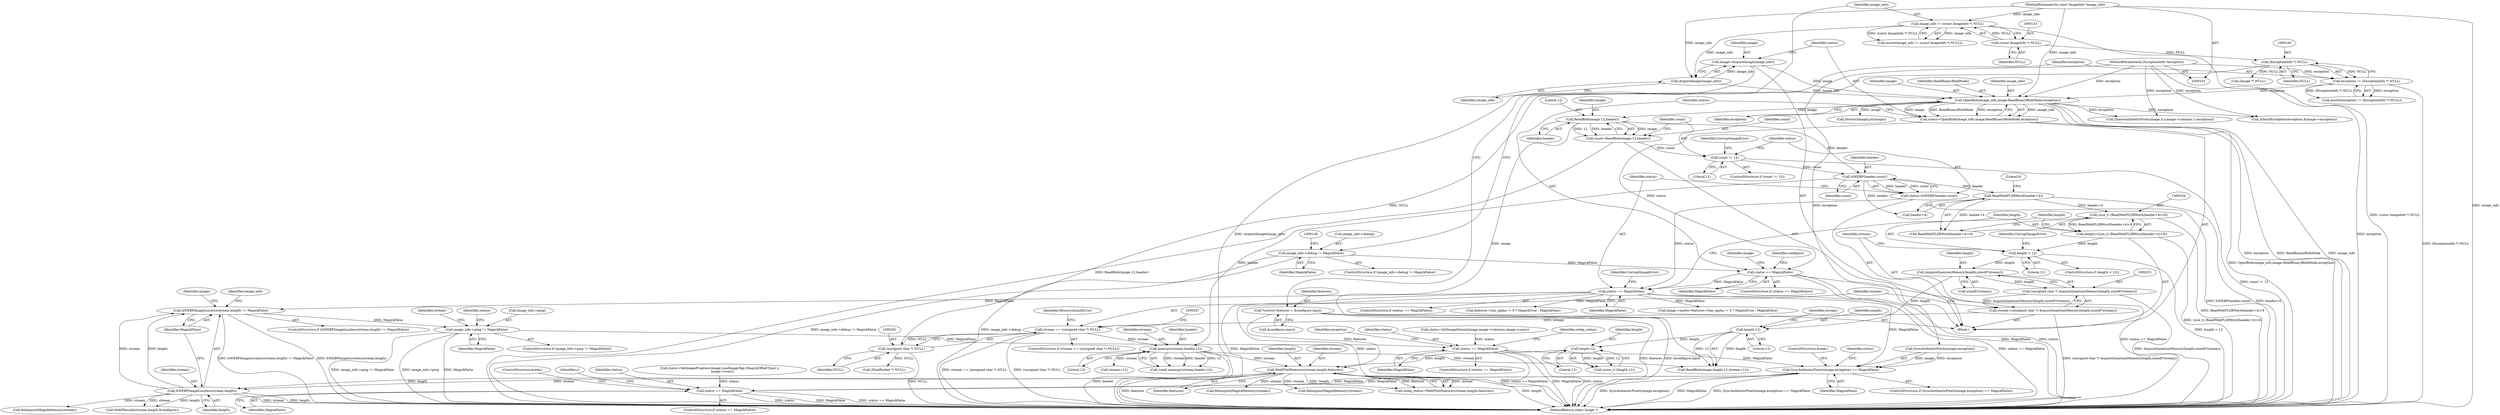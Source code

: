 digraph "0_ImageMagick_f6e9d0d9955e85bdd7540b251cd50d598dacc5e6_73@pointer" {
"1000351" [label="(Call,image_info->ping != MagickFalse)"];
"1000340" [label="(Call,IsWEBPImageLossless(stream,length) != MagickFalse)"];
"1000341" [label="(Call,IsWEBPImageLossless(stream,length))"];
"1000295" [label="(Call,WebPGetFeatures(stream,length,features))"];
"1000268" [label="(Call,memcpy(stream,header,12))"];
"1000258" [label="(Call,stream == (unsigned char *) NULL)"];
"1000248" [label="(Call,stream=(unsigned char *) AcquireQuantumMemory(length,sizeof(*stream)))"];
"1000250" [label="(Call,(unsigned char *) AcquireQuantumMemory(length,sizeof(*stream)))"];
"1000252" [label="(Call,AcquireQuantumMemory(length,sizeof(*stream)))"];
"1000242" [label="(Call,length < 12)"];
"1000231" [label="(Call,length=(size_t) (ReadWebPLSBWord(header+4)+8))"];
"1000233" [label="(Call,(size_t) (ReadWebPLSBWord(header+4)+8))"];
"1000236" [label="(Call,ReadWebPLSBWord(header+4))"];
"1000221" [label="(Call,IsWEBP(header,count))"];
"1000208" [label="(Call,ReadBlob(image,12,header))"];
"1000174" [label="(Call,OpenBlob(image_info,image,ReadBinaryBlobMode,exception))"];
"1000170" [label="(Call,AcquireImage(image_info))"];
"1000130" [label="(Call,image_info != (const ImageInfo *) NULL)"];
"1000102" [label="(MethodParameterIn,const ImageInfo *image_info)"];
"1000132" [label="(Call,(const ImageInfo *) NULL)"];
"1000168" [label="(Call,image=AcquireImage(image_info))"];
"1000157" [label="(Call,exception != (ExceptionInfo *) NULL)"];
"1000103" [label="(MethodParameterIn,ExceptionInfo *exception)"];
"1000159" [label="(Call,(ExceptionInfo *) NULL)"];
"1000213" [label="(Call,count != 12)"];
"1000206" [label="(Call,count=ReadBlob(image,12,header))"];
"1000260" [label="(Call,(unsigned char *) NULL)"];
"1000287" [label="(Call,length-12)"];
"1000276" [label="(Call,length-12)"];
"1000123" [label="(Call,*restrict features = &configure.input)"];
"1000225" [label="(Call,status == MagickFalse)"];
"1000219" [label="(Call,status=IsWEBP(header,count))"];
"1000180" [label="(Call,status == MagickFalse)"];
"1000172" [label="(Call,status=OpenBlob(image_info,image,ReadBinaryBlobMode,exception))"];
"1000142" [label="(Call,image_info->debug != MagickFalse)"];
"1000381" [label="(Call,status == MagickFalse)"];
"1000547" [label="(Call,SyncAuthenticPixels(image,exception) == MagickFalse)"];
"1000565" [label="(Call,status == MagickFalse)"];
"1000547" [label="(Call,SyncAuthenticPixels(image,exception) == MagickFalse)"];
"1000104" [label="(Block,)"];
"1000340" [label="(Call,IsWEBPImageLossless(stream,length) != MagickFalse)"];
"1000225" [label="(Call,status == MagickFalse)"];
"1000276" [label="(Call,length-12)"];
"1000382" [label="(Identifier,status)"];
"1000172" [label="(Call,status=OpenBlob(image_info,image,ReadBinaryBlobMode,exception))"];
"1000178" [label="(Identifier,exception)"];
"1000270" [label="(Identifier,header)"];
"1000130" [label="(Call,image_info != (const ImageInfo *) NULL)"];
"1000103" [label="(MethodParameterIn,ExceptionInfo *exception)"];
"1000268" [label="(Call,memcpy(stream,header,12))"];
"1000132" [label="(Call,(const ImageInfo *) NULL)"];
"1000180" [label="(Call,status == MagickFalse)"];
"1000196" [label="(Identifier,configure)"];
"1000248" [label="(Call,stream=(unsigned char *) AcquireQuantumMemory(length,sizeof(*stream)))"];
"1000351" [label="(Call,image_info->ping != MagickFalse)"];
"1000271" [label="(Literal,12)"];
"1000242" [label="(Call,length < 12)"];
"1000219" [label="(Call,status=IsWEBP(header,count))"];
"1000175" [label="(Identifier,image_info)"];
"1000176" [label="(Identifier,image)"];
"1000131" [label="(Identifier,image_info)"];
"1000215" [label="(Literal,12)"];
"1000567" [label="(Identifier,MagickFalse)"];
"1000260" [label="(Call,(unsigned char *) NULL)"];
"1000546" [label="(ControlStructure,if (SyncAuthenticPixels(image,exception) == MagickFalse))"];
"1000568" [label="(ControlStructure,break;)"];
"1000280" [label="(Identifier,stream)"];
"1000212" [label="(ControlStructure,if (count != 12))"];
"1000490" [label="(Call,QueueAuthenticPixels(image,0,y,image->columns,1,exception))"];
"1000253" [label="(Identifier,length)"];
"1000355" [label="(Identifier,MagickFalse)"];
"1000579" [label="(MethodReturn,static Image *)"];
"1000181" [label="(Identifier,status)"];
"1000262" [label="(Identifier,NULL)"];
"1000226" [label="(Identifier,status)"];
"1000285" [label="(Call,(ssize_t) (length-12))"];
"1000224" [label="(ControlStructure,if (status == MagickFalse))"];
"1000182" [label="(Identifier,MagickFalse)"];
"1000361" [label="(Call,RelinquishMagickMemory(stream))"];
"1000246" [label="(Identifier,CorruptImageError)"];
"1000243" [label="(Identifier,length)"];
"1000240" [label="(Literal,8)"];
"1000551" [label="(Identifier,MagickFalse)"];
"1000331" [label="(Call,features->has_alpha != 0 ? MagickTrue : MagickFalse)"];
"1000222" [label="(Identifier,header)"];
"1000207" [label="(Identifier,count)"];
"1000279" [label="(Call,stream+12)"];
"1000289" [label="(Literal,12)"];
"1000342" [label="(Identifier,stream)"];
"1000502" [label="(Call,(PixelPacket *) NULL)"];
"1000177" [label="(Identifier,ReadBinaryBlobMode)"];
"1000146" [label="(Identifier,MagickFalse)"];
"1000168" [label="(Call,image=AcquireImage(image_info))"];
"1000220" [label="(Identifier,status)"];
"1000161" [label="(Identifier,NULL)"];
"1000156" [label="(Call,assert(exception != (ExceptionInfo *) NULL))"];
"1000548" [label="(Call,SyncAuthenticPixels(image,exception))"];
"1000269" [label="(Identifier,stream)"];
"1000227" [label="(Identifier,MagickFalse)"];
"1000370" [label="(Call,status=SetImageExtent(image,image->columns,image->rows))"];
"1000250" [label="(Call,(unsigned char *) AcquireQuantumMemory(length,sizeof(*stream)))"];
"1000350" [label="(ControlStructure,if (image_info->ping != MagickFalse))"];
"1000297" [label="(Identifier,length)"];
"1000484" [label="(Identifier,y)"];
"1000396" [label="(Call,WebPDecode(stream,length,&configure))"];
"1000125" [label="(Call,&configure.input)"];
"1000295" [label="(Call,WebPGetFeatures(stream,length,features))"];
"1000327" [label="(Call,image->matte=features->has_alpha != 0 ? MagickTrue : MagickFalse)"];
"1000278" [label="(Literal,12)"];
"1000383" [label="(Identifier,MagickFalse)"];
"1000206" [label="(Call,count=ReadBlob(image,12,header))"];
"1000236" [label="(Call,ReadWebPLSBWord(header+4))"];
"1000277" [label="(Identifier,length)"];
"1000343" [label="(Identifier,length)"];
"1000124" [label="(Identifier,features)"];
"1000233" [label="(Call,(size_t) (ReadWebPLSBWord(header+4)+8))"];
"1000158" [label="(Identifier,exception)"];
"1000232" [label="(Identifier,length)"];
"1000274" [label="(Call,ReadBlob(image,length-12,stream+12))"];
"1000358" [label="(Identifier,stream)"];
"1000380" [label="(ControlStructure,if (status == MagickFalse))"];
"1000221" [label="(Call,IsWEBP(header,count))"];
"1000171" [label="(Identifier,image_info)"];
"1000266" [label="(Call,(void) memcpy(stream,header,12))"];
"1000371" [label="(Identifier,status)"];
"1000235" [label="(Call,ReadWebPLSBWord(header+4)+8)"];
"1000129" [label="(Call,assert(image_info != (const ImageInfo *) NULL))"];
"1000554" [label="(Identifier,status)"];
"1000209" [label="(Identifier,image)"];
"1000214" [label="(Identifier,count)"];
"1000353" [label="(Identifier,image_info)"];
"1000249" [label="(Identifier,stream)"];
"1000410" [label="(Call,RelinquishMagickMemory(stream))"];
"1000264" [label="(Identifier,ResourceLimitError)"];
"1000244" [label="(Literal,12)"];
"1000229" [label="(Identifier,CorruptImageError)"];
"1000341" [label="(Call,IsWEBPImageLossless(stream,length))"];
"1000143" [label="(Call,image_info->debug)"];
"1000339" [label="(ControlStructure,if (IsWEBPImageLossless(stream,length) != MagickFalse))"];
"1000170" [label="(Call,AcquireImage(image_info))"];
"1000293" [label="(Call,webp_status=WebPGetFeatures(stream,length,features))"];
"1000186" [label="(Call,DestroyImageList(image))"];
"1000258" [label="(Call,stream == (unsigned char *) NULL)"];
"1000241" [label="(ControlStructure,if (length < 12))"];
"1000223" [label="(Identifier,count)"];
"1000208" [label="(Call,ReadBlob(image,12,header))"];
"1000381" [label="(Call,status == MagickFalse)"];
"1000185" [label="(Identifier,image)"];
"1000565" [label="(Call,status == MagickFalse)"];
"1000157" [label="(Call,exception != (ExceptionInfo *) NULL)"];
"1000211" [label="(Identifier,header)"];
"1000179" [label="(ControlStructure,if (status == MagickFalse))"];
"1000296" [label="(Identifier,stream)"];
"1000552" [label="(ControlStructure,break;)"];
"1000352" [label="(Call,image_info->ping)"];
"1000231" [label="(Call,length=(size_t) (ReadWebPLSBWord(header+4)+8))"];
"1000298" [label="(Identifier,features)"];
"1000566" [label="(Identifier,status)"];
"1000169" [label="(Identifier,image)"];
"1000553" [label="(Call,status=SetImageProgress(image,LoadImageTag,(MagickOffsetType) y,\n      image->rows))"];
"1000259" [label="(Identifier,stream)"];
"1000395" [label="(Identifier,webp_status)"];
"1000575" [label="(Call,RelinquishMagickMemory(stream))"];
"1000386" [label="(Identifier,exception)"];
"1000102" [label="(MethodParameterIn,const ImageInfo *image_info)"];
"1000174" [label="(Call,OpenBlob(image_info,image,ReadBinaryBlobMode,exception))"];
"1000210" [label="(Literal,12)"];
"1000237" [label="(Call,header+4)"];
"1000159" [label="(Call,(ExceptionInfo *) NULL)"];
"1000142" [label="(Call,image_info->debug != MagickFalse)"];
"1000344" [label="(Identifier,MagickFalse)"];
"1000213" [label="(Call,count != 12)"];
"1000217" [label="(Identifier,CorruptImageError)"];
"1000252" [label="(Call,AcquireQuantumMemory(length,sizeof(*stream)))"];
"1000347" [label="(Identifier,image)"];
"1000123" [label="(Call,*restrict features = &configure.input)"];
"1000141" [label="(ControlStructure,if (image_info->debug != MagickFalse))"];
"1000257" [label="(ControlStructure,if (stream == (unsigned char *) NULL))"];
"1000254" [label="(Call,sizeof(*stream))"];
"1000564" [label="(ControlStructure,if (status == MagickFalse))"];
"1000385" [label="(Call,InheritException(exception,&image->exception))"];
"1000189" [label="(Call,(Image *) NULL)"];
"1000287" [label="(Call,length-12)"];
"1000173" [label="(Identifier,status)"];
"1000288" [label="(Identifier,length)"];
"1000134" [label="(Identifier,NULL)"];
"1000351" -> "1000350"  [label="AST: "];
"1000351" -> "1000355"  [label="CFG: "];
"1000352" -> "1000351"  [label="AST: "];
"1000355" -> "1000351"  [label="AST: "];
"1000358" -> "1000351"  [label="CFG: "];
"1000371" -> "1000351"  [label="CFG: "];
"1000351" -> "1000579"  [label="DDG: image_info->ping != MagickFalse"];
"1000351" -> "1000579"  [label="DDG: image_info->ping"];
"1000351" -> "1000579"  [label="DDG: MagickFalse"];
"1000340" -> "1000351"  [label="DDG: MagickFalse"];
"1000351" -> "1000381"  [label="DDG: MagickFalse"];
"1000340" -> "1000339"  [label="AST: "];
"1000340" -> "1000344"  [label="CFG: "];
"1000341" -> "1000340"  [label="AST: "];
"1000344" -> "1000340"  [label="AST: "];
"1000347" -> "1000340"  [label="CFG: "];
"1000353" -> "1000340"  [label="CFG: "];
"1000340" -> "1000579"  [label="DDG: IsWEBPImageLossless(stream,length) != MagickFalse"];
"1000340" -> "1000579"  [label="DDG: IsWEBPImageLossless(stream,length)"];
"1000341" -> "1000340"  [label="DDG: stream"];
"1000341" -> "1000340"  [label="DDG: length"];
"1000225" -> "1000340"  [label="DDG: MagickFalse"];
"1000341" -> "1000343"  [label="CFG: "];
"1000342" -> "1000341"  [label="AST: "];
"1000343" -> "1000341"  [label="AST: "];
"1000344" -> "1000341"  [label="CFG: "];
"1000341" -> "1000579"  [label="DDG: length"];
"1000341" -> "1000579"  [label="DDG: stream"];
"1000295" -> "1000341"  [label="DDG: stream"];
"1000295" -> "1000341"  [label="DDG: length"];
"1000341" -> "1000361"  [label="DDG: stream"];
"1000341" -> "1000396"  [label="DDG: stream"];
"1000341" -> "1000396"  [label="DDG: length"];
"1000295" -> "1000293"  [label="AST: "];
"1000295" -> "1000298"  [label="CFG: "];
"1000296" -> "1000295"  [label="AST: "];
"1000297" -> "1000295"  [label="AST: "];
"1000298" -> "1000295"  [label="AST: "];
"1000293" -> "1000295"  [label="CFG: "];
"1000295" -> "1000579"  [label="DDG: features"];
"1000295" -> "1000579"  [label="DDG: length"];
"1000295" -> "1000293"  [label="DDG: stream"];
"1000295" -> "1000293"  [label="DDG: length"];
"1000295" -> "1000293"  [label="DDG: features"];
"1000268" -> "1000295"  [label="DDG: stream"];
"1000287" -> "1000295"  [label="DDG: length"];
"1000123" -> "1000295"  [label="DDG: features"];
"1000295" -> "1000410"  [label="DDG: stream"];
"1000295" -> "1000575"  [label="DDG: stream"];
"1000268" -> "1000266"  [label="AST: "];
"1000268" -> "1000271"  [label="CFG: "];
"1000269" -> "1000268"  [label="AST: "];
"1000270" -> "1000268"  [label="AST: "];
"1000271" -> "1000268"  [label="AST: "];
"1000266" -> "1000268"  [label="CFG: "];
"1000268" -> "1000579"  [label="DDG: header"];
"1000268" -> "1000266"  [label="DDG: stream"];
"1000268" -> "1000266"  [label="DDG: header"];
"1000268" -> "1000266"  [label="DDG: 12"];
"1000258" -> "1000268"  [label="DDG: stream"];
"1000221" -> "1000268"  [label="DDG: header"];
"1000268" -> "1000274"  [label="DDG: stream"];
"1000268" -> "1000279"  [label="DDG: stream"];
"1000258" -> "1000257"  [label="AST: "];
"1000258" -> "1000260"  [label="CFG: "];
"1000259" -> "1000258"  [label="AST: "];
"1000260" -> "1000258"  [label="AST: "];
"1000264" -> "1000258"  [label="CFG: "];
"1000267" -> "1000258"  [label="CFG: "];
"1000258" -> "1000579"  [label="DDG: (unsigned char *) NULL"];
"1000258" -> "1000579"  [label="DDG: stream == (unsigned char *) NULL"];
"1000248" -> "1000258"  [label="DDG: stream"];
"1000260" -> "1000258"  [label="DDG: NULL"];
"1000248" -> "1000104"  [label="AST: "];
"1000248" -> "1000250"  [label="CFG: "];
"1000249" -> "1000248"  [label="AST: "];
"1000250" -> "1000248"  [label="AST: "];
"1000259" -> "1000248"  [label="CFG: "];
"1000248" -> "1000579"  [label="DDG: (unsigned char *) AcquireQuantumMemory(length,sizeof(*stream))"];
"1000250" -> "1000248"  [label="DDG: AcquireQuantumMemory(length,sizeof(*stream))"];
"1000250" -> "1000252"  [label="CFG: "];
"1000251" -> "1000250"  [label="AST: "];
"1000252" -> "1000250"  [label="AST: "];
"1000250" -> "1000579"  [label="DDG: AcquireQuantumMemory(length,sizeof(*stream))"];
"1000252" -> "1000250"  [label="DDG: length"];
"1000252" -> "1000254"  [label="CFG: "];
"1000253" -> "1000252"  [label="AST: "];
"1000254" -> "1000252"  [label="AST: "];
"1000242" -> "1000252"  [label="DDG: length"];
"1000252" -> "1000276"  [label="DDG: length"];
"1000242" -> "1000241"  [label="AST: "];
"1000242" -> "1000244"  [label="CFG: "];
"1000243" -> "1000242"  [label="AST: "];
"1000244" -> "1000242"  [label="AST: "];
"1000246" -> "1000242"  [label="CFG: "];
"1000249" -> "1000242"  [label="CFG: "];
"1000242" -> "1000579"  [label="DDG: length < 12"];
"1000231" -> "1000242"  [label="DDG: length"];
"1000231" -> "1000104"  [label="AST: "];
"1000231" -> "1000233"  [label="CFG: "];
"1000232" -> "1000231"  [label="AST: "];
"1000233" -> "1000231"  [label="AST: "];
"1000243" -> "1000231"  [label="CFG: "];
"1000231" -> "1000579"  [label="DDG: (size_t) (ReadWebPLSBWord(header+4)+8)"];
"1000233" -> "1000231"  [label="DDG: ReadWebPLSBWord(header+4)+8"];
"1000233" -> "1000235"  [label="CFG: "];
"1000234" -> "1000233"  [label="AST: "];
"1000235" -> "1000233"  [label="AST: "];
"1000233" -> "1000579"  [label="DDG: ReadWebPLSBWord(header+4)+8"];
"1000236" -> "1000233"  [label="DDG: header+4"];
"1000236" -> "1000235"  [label="AST: "];
"1000236" -> "1000237"  [label="CFG: "];
"1000237" -> "1000236"  [label="AST: "];
"1000240" -> "1000236"  [label="CFG: "];
"1000236" -> "1000579"  [label="DDG: header+4"];
"1000236" -> "1000235"  [label="DDG: header+4"];
"1000221" -> "1000236"  [label="DDG: header"];
"1000221" -> "1000219"  [label="AST: "];
"1000221" -> "1000223"  [label="CFG: "];
"1000222" -> "1000221"  [label="AST: "];
"1000223" -> "1000221"  [label="AST: "];
"1000219" -> "1000221"  [label="CFG: "];
"1000221" -> "1000219"  [label="DDG: header"];
"1000221" -> "1000219"  [label="DDG: count"];
"1000208" -> "1000221"  [label="DDG: header"];
"1000213" -> "1000221"  [label="DDG: count"];
"1000221" -> "1000237"  [label="DDG: header"];
"1000208" -> "1000206"  [label="AST: "];
"1000208" -> "1000211"  [label="CFG: "];
"1000209" -> "1000208"  [label="AST: "];
"1000210" -> "1000208"  [label="AST: "];
"1000211" -> "1000208"  [label="AST: "];
"1000206" -> "1000208"  [label="CFG: "];
"1000208" -> "1000206"  [label="DDG: image"];
"1000208" -> "1000206"  [label="DDG: 12"];
"1000208" -> "1000206"  [label="DDG: header"];
"1000174" -> "1000208"  [label="DDG: image"];
"1000208" -> "1000274"  [label="DDG: image"];
"1000174" -> "1000172"  [label="AST: "];
"1000174" -> "1000178"  [label="CFG: "];
"1000175" -> "1000174"  [label="AST: "];
"1000176" -> "1000174"  [label="AST: "];
"1000177" -> "1000174"  [label="AST: "];
"1000178" -> "1000174"  [label="AST: "];
"1000172" -> "1000174"  [label="CFG: "];
"1000174" -> "1000579"  [label="DDG: exception"];
"1000174" -> "1000579"  [label="DDG: ReadBinaryBlobMode"];
"1000174" -> "1000579"  [label="DDG: image_info"];
"1000174" -> "1000172"  [label="DDG: image_info"];
"1000174" -> "1000172"  [label="DDG: image"];
"1000174" -> "1000172"  [label="DDG: ReadBinaryBlobMode"];
"1000174" -> "1000172"  [label="DDG: exception"];
"1000170" -> "1000174"  [label="DDG: image_info"];
"1000102" -> "1000174"  [label="DDG: image_info"];
"1000168" -> "1000174"  [label="DDG: image"];
"1000157" -> "1000174"  [label="DDG: exception"];
"1000103" -> "1000174"  [label="DDG: exception"];
"1000174" -> "1000186"  [label="DDG: image"];
"1000174" -> "1000385"  [label="DDG: exception"];
"1000174" -> "1000490"  [label="DDG: exception"];
"1000170" -> "1000168"  [label="AST: "];
"1000170" -> "1000171"  [label="CFG: "];
"1000171" -> "1000170"  [label="AST: "];
"1000168" -> "1000170"  [label="CFG: "];
"1000170" -> "1000168"  [label="DDG: image_info"];
"1000130" -> "1000170"  [label="DDG: image_info"];
"1000102" -> "1000170"  [label="DDG: image_info"];
"1000130" -> "1000129"  [label="AST: "];
"1000130" -> "1000132"  [label="CFG: "];
"1000131" -> "1000130"  [label="AST: "];
"1000132" -> "1000130"  [label="AST: "];
"1000129" -> "1000130"  [label="CFG: "];
"1000130" -> "1000579"  [label="DDG: (const ImageInfo *) NULL"];
"1000130" -> "1000129"  [label="DDG: image_info"];
"1000130" -> "1000129"  [label="DDG: (const ImageInfo *) NULL"];
"1000102" -> "1000130"  [label="DDG: image_info"];
"1000132" -> "1000130"  [label="DDG: NULL"];
"1000102" -> "1000101"  [label="AST: "];
"1000102" -> "1000579"  [label="DDG: image_info"];
"1000132" -> "1000134"  [label="CFG: "];
"1000133" -> "1000132"  [label="AST: "];
"1000134" -> "1000132"  [label="AST: "];
"1000132" -> "1000159"  [label="DDG: NULL"];
"1000168" -> "1000104"  [label="AST: "];
"1000169" -> "1000168"  [label="AST: "];
"1000173" -> "1000168"  [label="CFG: "];
"1000168" -> "1000579"  [label="DDG: AcquireImage(image_info)"];
"1000157" -> "1000156"  [label="AST: "];
"1000157" -> "1000159"  [label="CFG: "];
"1000158" -> "1000157"  [label="AST: "];
"1000159" -> "1000157"  [label="AST: "];
"1000156" -> "1000157"  [label="CFG: "];
"1000157" -> "1000579"  [label="DDG: (ExceptionInfo *) NULL"];
"1000157" -> "1000156"  [label="DDG: exception"];
"1000157" -> "1000156"  [label="DDG: (ExceptionInfo *) NULL"];
"1000103" -> "1000157"  [label="DDG: exception"];
"1000159" -> "1000157"  [label="DDG: NULL"];
"1000103" -> "1000101"  [label="AST: "];
"1000103" -> "1000579"  [label="DDG: exception"];
"1000103" -> "1000385"  [label="DDG: exception"];
"1000103" -> "1000490"  [label="DDG: exception"];
"1000103" -> "1000548"  [label="DDG: exception"];
"1000159" -> "1000161"  [label="CFG: "];
"1000160" -> "1000159"  [label="AST: "];
"1000161" -> "1000159"  [label="AST: "];
"1000159" -> "1000189"  [label="DDG: NULL"];
"1000159" -> "1000260"  [label="DDG: NULL"];
"1000213" -> "1000212"  [label="AST: "];
"1000213" -> "1000215"  [label="CFG: "];
"1000214" -> "1000213"  [label="AST: "];
"1000215" -> "1000213"  [label="AST: "];
"1000217" -> "1000213"  [label="CFG: "];
"1000220" -> "1000213"  [label="CFG: "];
"1000213" -> "1000579"  [label="DDG: count != 12"];
"1000206" -> "1000213"  [label="DDG: count"];
"1000206" -> "1000104"  [label="AST: "];
"1000207" -> "1000206"  [label="AST: "];
"1000214" -> "1000206"  [label="CFG: "];
"1000206" -> "1000579"  [label="DDG: ReadBlob(image,12,header)"];
"1000260" -> "1000262"  [label="CFG: "];
"1000261" -> "1000260"  [label="AST: "];
"1000262" -> "1000260"  [label="AST: "];
"1000260" -> "1000579"  [label="DDG: NULL"];
"1000260" -> "1000502"  [label="DDG: NULL"];
"1000287" -> "1000285"  [label="AST: "];
"1000287" -> "1000289"  [label="CFG: "];
"1000288" -> "1000287"  [label="AST: "];
"1000289" -> "1000287"  [label="AST: "];
"1000285" -> "1000287"  [label="CFG: "];
"1000287" -> "1000285"  [label="DDG: length"];
"1000287" -> "1000285"  [label="DDG: 12"];
"1000276" -> "1000287"  [label="DDG: length"];
"1000276" -> "1000274"  [label="AST: "];
"1000276" -> "1000278"  [label="CFG: "];
"1000277" -> "1000276"  [label="AST: "];
"1000278" -> "1000276"  [label="AST: "];
"1000280" -> "1000276"  [label="CFG: "];
"1000276" -> "1000274"  [label="DDG: length"];
"1000276" -> "1000274"  [label="DDG: 12"];
"1000123" -> "1000104"  [label="AST: "];
"1000123" -> "1000125"  [label="CFG: "];
"1000124" -> "1000123"  [label="AST: "];
"1000125" -> "1000123"  [label="AST: "];
"1000131" -> "1000123"  [label="CFG: "];
"1000123" -> "1000579"  [label="DDG: &configure.input"];
"1000123" -> "1000579"  [label="DDG: features"];
"1000225" -> "1000224"  [label="AST: "];
"1000225" -> "1000227"  [label="CFG: "];
"1000226" -> "1000225"  [label="AST: "];
"1000227" -> "1000225"  [label="AST: "];
"1000229" -> "1000225"  [label="CFG: "];
"1000232" -> "1000225"  [label="CFG: "];
"1000225" -> "1000579"  [label="DDG: status == MagickFalse"];
"1000225" -> "1000579"  [label="DDG: MagickFalse"];
"1000225" -> "1000579"  [label="DDG: status"];
"1000219" -> "1000225"  [label="DDG: status"];
"1000180" -> "1000225"  [label="DDG: MagickFalse"];
"1000225" -> "1000327"  [label="DDG: MagickFalse"];
"1000225" -> "1000331"  [label="DDG: MagickFalse"];
"1000225" -> "1000547"  [label="DDG: MagickFalse"];
"1000219" -> "1000104"  [label="AST: "];
"1000220" -> "1000219"  [label="AST: "];
"1000226" -> "1000219"  [label="CFG: "];
"1000219" -> "1000579"  [label="DDG: IsWEBP(header,count)"];
"1000180" -> "1000179"  [label="AST: "];
"1000180" -> "1000182"  [label="CFG: "];
"1000181" -> "1000180"  [label="AST: "];
"1000182" -> "1000180"  [label="AST: "];
"1000185" -> "1000180"  [label="CFG: "];
"1000196" -> "1000180"  [label="CFG: "];
"1000180" -> "1000579"  [label="DDG: MagickFalse"];
"1000180" -> "1000579"  [label="DDG: status"];
"1000180" -> "1000579"  [label="DDG: status == MagickFalse"];
"1000172" -> "1000180"  [label="DDG: status"];
"1000142" -> "1000180"  [label="DDG: MagickFalse"];
"1000172" -> "1000104"  [label="AST: "];
"1000173" -> "1000172"  [label="AST: "];
"1000181" -> "1000172"  [label="CFG: "];
"1000172" -> "1000579"  [label="DDG: OpenBlob(image_info,image,ReadBinaryBlobMode,exception)"];
"1000142" -> "1000141"  [label="AST: "];
"1000142" -> "1000146"  [label="CFG: "];
"1000143" -> "1000142"  [label="AST: "];
"1000146" -> "1000142"  [label="AST: "];
"1000148" -> "1000142"  [label="CFG: "];
"1000158" -> "1000142"  [label="CFG: "];
"1000142" -> "1000579"  [label="DDG: image_info->debug != MagickFalse"];
"1000142" -> "1000579"  [label="DDG: image_info->debug"];
"1000381" -> "1000380"  [label="AST: "];
"1000381" -> "1000383"  [label="CFG: "];
"1000382" -> "1000381"  [label="AST: "];
"1000383" -> "1000381"  [label="AST: "];
"1000386" -> "1000381"  [label="CFG: "];
"1000395" -> "1000381"  [label="CFG: "];
"1000381" -> "1000579"  [label="DDG: MagickFalse"];
"1000381" -> "1000579"  [label="DDG: status"];
"1000381" -> "1000579"  [label="DDG: status == MagickFalse"];
"1000370" -> "1000381"  [label="DDG: status"];
"1000381" -> "1000547"  [label="DDG: MagickFalse"];
"1000547" -> "1000546"  [label="AST: "];
"1000547" -> "1000551"  [label="CFG: "];
"1000548" -> "1000547"  [label="AST: "];
"1000551" -> "1000547"  [label="AST: "];
"1000552" -> "1000547"  [label="CFG: "];
"1000554" -> "1000547"  [label="CFG: "];
"1000547" -> "1000579"  [label="DDG: SyncAuthenticPixels(image,exception)"];
"1000547" -> "1000579"  [label="DDG: MagickFalse"];
"1000547" -> "1000579"  [label="DDG: SyncAuthenticPixels(image,exception) == MagickFalse"];
"1000548" -> "1000547"  [label="DDG: image"];
"1000548" -> "1000547"  [label="DDG: exception"];
"1000565" -> "1000547"  [label="DDG: MagickFalse"];
"1000547" -> "1000565"  [label="DDG: MagickFalse"];
"1000565" -> "1000564"  [label="AST: "];
"1000565" -> "1000567"  [label="CFG: "];
"1000566" -> "1000565"  [label="AST: "];
"1000567" -> "1000565"  [label="AST: "];
"1000568" -> "1000565"  [label="CFG: "];
"1000484" -> "1000565"  [label="CFG: "];
"1000565" -> "1000579"  [label="DDG: status"];
"1000565" -> "1000579"  [label="DDG: MagickFalse"];
"1000565" -> "1000579"  [label="DDG: status == MagickFalse"];
"1000553" -> "1000565"  [label="DDG: status"];
}
